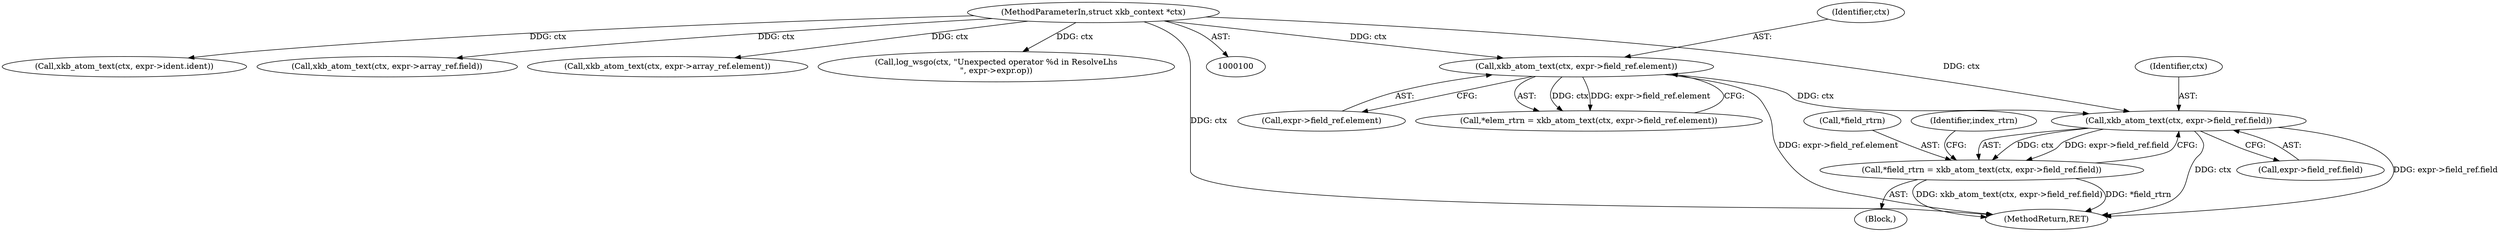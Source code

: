 digraph "0_libxkbcommon_38e1766bc6e20108948aec8a0b222a4bad0254e9@pointer" {
"1000152" [label="(Call,xkb_atom_text(ctx, expr->field_ref.field))"];
"1000142" [label="(Call,xkb_atom_text(ctx, expr->field_ref.element))"];
"1000101" [label="(MethodParameterIn,struct xkb_context *ctx)"];
"1000149" [label="(Call,*field_rtrn = xkb_atom_text(ctx, expr->field_ref.field))"];
"1000152" [label="(Call,xkb_atom_text(ctx, expr->field_ref.field))"];
"1000101" [label="(MethodParameterIn,struct xkb_context *ctx)"];
"1000144" [label="(Call,expr->field_ref.element)"];
"1000150" [label="(Call,*field_rtrn)"];
"1000161" [label="(Identifier,index_rtrn)"];
"1000139" [label="(Call,*elem_rtrn = xkb_atom_text(ctx, expr->field_ref.element))"];
"1000122" [label="(Call,xkb_atom_text(ctx, expr->ident.ident))"];
"1000143" [label="(Identifier,ctx)"];
"1000179" [label="(Call,xkb_atom_text(ctx, expr->array_ref.field))"];
"1000169" [label="(Call,xkb_atom_text(ctx, expr->array_ref.element))"];
"1000198" [label="(Call,log_wsgo(ctx, \"Unexpected operator %d in ResolveLhs\n\", expr->expr.op))"];
"1000113" [label="(Block,)"];
"1000149" [label="(Call,*field_rtrn = xkb_atom_text(ctx, expr->field_ref.field))"];
"1000153" [label="(Identifier,ctx)"];
"1000208" [label="(MethodReturn,RET)"];
"1000154" [label="(Call,expr->field_ref.field)"];
"1000142" [label="(Call,xkb_atom_text(ctx, expr->field_ref.element))"];
"1000152" -> "1000149"  [label="AST: "];
"1000152" -> "1000154"  [label="CFG: "];
"1000153" -> "1000152"  [label="AST: "];
"1000154" -> "1000152"  [label="AST: "];
"1000149" -> "1000152"  [label="CFG: "];
"1000152" -> "1000208"  [label="DDG: ctx"];
"1000152" -> "1000208"  [label="DDG: expr->field_ref.field"];
"1000152" -> "1000149"  [label="DDG: ctx"];
"1000152" -> "1000149"  [label="DDG: expr->field_ref.field"];
"1000142" -> "1000152"  [label="DDG: ctx"];
"1000101" -> "1000152"  [label="DDG: ctx"];
"1000142" -> "1000139"  [label="AST: "];
"1000142" -> "1000144"  [label="CFG: "];
"1000143" -> "1000142"  [label="AST: "];
"1000144" -> "1000142"  [label="AST: "];
"1000139" -> "1000142"  [label="CFG: "];
"1000142" -> "1000208"  [label="DDG: expr->field_ref.element"];
"1000142" -> "1000139"  [label="DDG: ctx"];
"1000142" -> "1000139"  [label="DDG: expr->field_ref.element"];
"1000101" -> "1000142"  [label="DDG: ctx"];
"1000101" -> "1000100"  [label="AST: "];
"1000101" -> "1000208"  [label="DDG: ctx"];
"1000101" -> "1000122"  [label="DDG: ctx"];
"1000101" -> "1000169"  [label="DDG: ctx"];
"1000101" -> "1000179"  [label="DDG: ctx"];
"1000101" -> "1000198"  [label="DDG: ctx"];
"1000149" -> "1000113"  [label="AST: "];
"1000150" -> "1000149"  [label="AST: "];
"1000161" -> "1000149"  [label="CFG: "];
"1000149" -> "1000208"  [label="DDG: xkb_atom_text(ctx, expr->field_ref.field)"];
"1000149" -> "1000208"  [label="DDG: *field_rtrn"];
}
